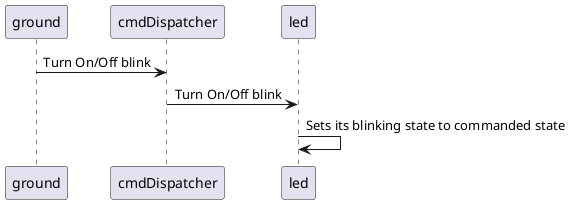 ```plantuml
@startuml
ground -> cmdDispatcher: Turn On/Off blink
cmdDispatcher -> led: Turn On/Off blink
led -> led: Sets its blinking state to commanded state
@enduml
```
